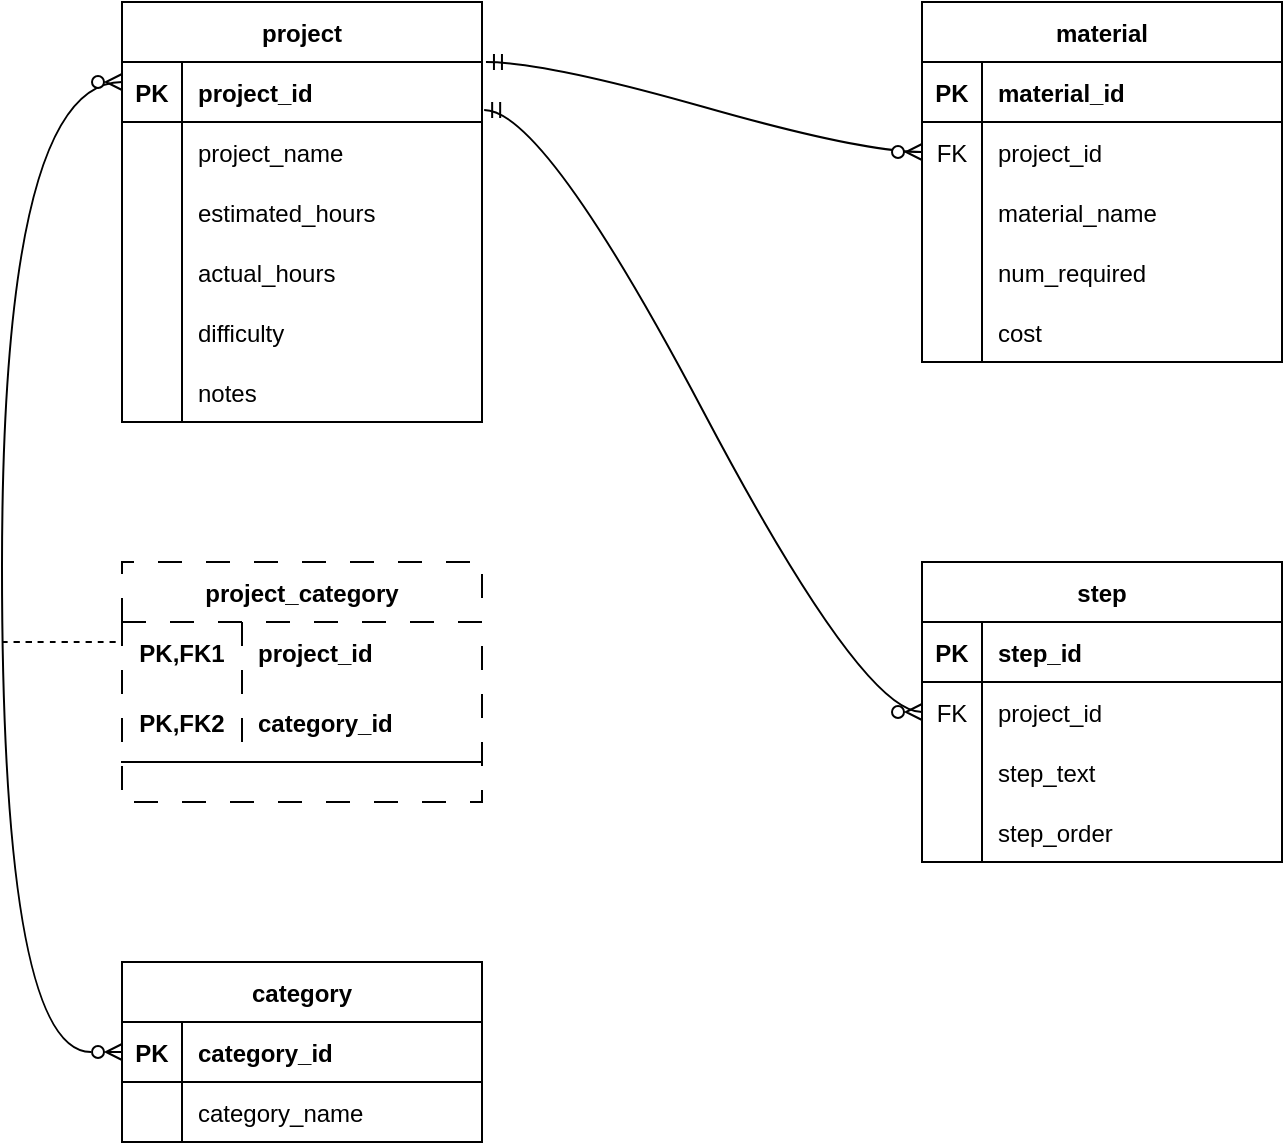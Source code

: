 <mxfile version="20.8.16" type="device"><diagram name="Page-1" id="0_Ug2_496CmFL3a3FlLI"><mxGraphModel dx="2074" dy="1204" grid="1" gridSize="10" guides="1" tooltips="1" connect="1" arrows="1" fold="1" page="1" pageScale="1" pageWidth="850" pageHeight="1100" math="0" shadow="0"><root><mxCell id="0"/><mxCell id="1" parent="0"/><mxCell id="G57qUjdT1AN_0xOUvIzc-1" value="project" style="shape=table;startSize=30;container=1;collapsible=1;childLayout=tableLayout;fixedRows=1;rowLines=0;fontStyle=1;align=center;resizeLast=1;" vertex="1" parent="1"><mxGeometry x="80" y="120" width="180" height="210" as="geometry"/></mxCell><mxCell id="G57qUjdT1AN_0xOUvIzc-2" value="" style="shape=tableRow;horizontal=0;startSize=0;swimlaneHead=0;swimlaneBody=0;fillColor=none;collapsible=0;dropTarget=0;points=[[0,0.5],[1,0.5]];portConstraint=eastwest;top=0;left=0;right=0;bottom=1;" vertex="1" parent="G57qUjdT1AN_0xOUvIzc-1"><mxGeometry y="30" width="180" height="30" as="geometry"/></mxCell><mxCell id="G57qUjdT1AN_0xOUvIzc-3" value="PK" style="shape=partialRectangle;connectable=0;fillColor=none;top=0;left=0;bottom=0;right=0;fontStyle=1;overflow=hidden;" vertex="1" parent="G57qUjdT1AN_0xOUvIzc-2"><mxGeometry width="30" height="30" as="geometry"><mxRectangle width="30" height="30" as="alternateBounds"/></mxGeometry></mxCell><mxCell id="G57qUjdT1AN_0xOUvIzc-4" value="project_id" style="shape=partialRectangle;connectable=0;fillColor=none;top=0;left=0;bottom=0;right=0;align=left;spacingLeft=6;fontStyle=1;overflow=hidden;" vertex="1" parent="G57qUjdT1AN_0xOUvIzc-2"><mxGeometry x="30" width="150" height="30" as="geometry"><mxRectangle width="150" height="30" as="alternateBounds"/></mxGeometry></mxCell><mxCell id="G57qUjdT1AN_0xOUvIzc-5" value="" style="shape=tableRow;horizontal=0;startSize=0;swimlaneHead=0;swimlaneBody=0;fillColor=none;collapsible=0;dropTarget=0;points=[[0,0.5],[1,0.5]];portConstraint=eastwest;top=0;left=0;right=0;bottom=0;" vertex="1" parent="G57qUjdT1AN_0xOUvIzc-1"><mxGeometry y="60" width="180" height="30" as="geometry"/></mxCell><mxCell id="G57qUjdT1AN_0xOUvIzc-6" value="" style="shape=partialRectangle;connectable=0;fillColor=none;top=0;left=0;bottom=0;right=0;editable=1;overflow=hidden;" vertex="1" parent="G57qUjdT1AN_0xOUvIzc-5"><mxGeometry width="30" height="30" as="geometry"><mxRectangle width="30" height="30" as="alternateBounds"/></mxGeometry></mxCell><mxCell id="G57qUjdT1AN_0xOUvIzc-7" value="project_name" style="shape=partialRectangle;connectable=0;fillColor=none;top=0;left=0;bottom=0;right=0;align=left;spacingLeft=6;overflow=hidden;" vertex="1" parent="G57qUjdT1AN_0xOUvIzc-5"><mxGeometry x="30" width="150" height="30" as="geometry"><mxRectangle width="150" height="30" as="alternateBounds"/></mxGeometry></mxCell><mxCell id="G57qUjdT1AN_0xOUvIzc-8" value="" style="shape=tableRow;horizontal=0;startSize=0;swimlaneHead=0;swimlaneBody=0;fillColor=none;collapsible=0;dropTarget=0;points=[[0,0.5],[1,0.5]];portConstraint=eastwest;top=0;left=0;right=0;bottom=0;" vertex="1" parent="G57qUjdT1AN_0xOUvIzc-1"><mxGeometry y="90" width="180" height="30" as="geometry"/></mxCell><mxCell id="G57qUjdT1AN_0xOUvIzc-9" value="" style="shape=partialRectangle;connectable=0;fillColor=none;top=0;left=0;bottom=0;right=0;editable=1;overflow=hidden;" vertex="1" parent="G57qUjdT1AN_0xOUvIzc-8"><mxGeometry width="30" height="30" as="geometry"><mxRectangle width="30" height="30" as="alternateBounds"/></mxGeometry></mxCell><mxCell id="G57qUjdT1AN_0xOUvIzc-10" value="estimated_hours" style="shape=partialRectangle;connectable=0;fillColor=none;top=0;left=0;bottom=0;right=0;align=left;spacingLeft=6;overflow=hidden;" vertex="1" parent="G57qUjdT1AN_0xOUvIzc-8"><mxGeometry x="30" width="150" height="30" as="geometry"><mxRectangle width="150" height="30" as="alternateBounds"/></mxGeometry></mxCell><mxCell id="G57qUjdT1AN_0xOUvIzc-11" value="" style="shape=tableRow;horizontal=0;startSize=0;swimlaneHead=0;swimlaneBody=0;fillColor=none;collapsible=0;dropTarget=0;points=[[0,0.5],[1,0.5]];portConstraint=eastwest;top=0;left=0;right=0;bottom=0;" vertex="1" parent="G57qUjdT1AN_0xOUvIzc-1"><mxGeometry y="120" width="180" height="30" as="geometry"/></mxCell><mxCell id="G57qUjdT1AN_0xOUvIzc-12" value="" style="shape=partialRectangle;connectable=0;fillColor=none;top=0;left=0;bottom=0;right=0;editable=1;overflow=hidden;" vertex="1" parent="G57qUjdT1AN_0xOUvIzc-11"><mxGeometry width="30" height="30" as="geometry"><mxRectangle width="30" height="30" as="alternateBounds"/></mxGeometry></mxCell><mxCell id="G57qUjdT1AN_0xOUvIzc-13" value="actual_hours" style="shape=partialRectangle;connectable=0;fillColor=none;top=0;left=0;bottom=0;right=0;align=left;spacingLeft=6;overflow=hidden;strokeWidth=3;" vertex="1" parent="G57qUjdT1AN_0xOUvIzc-11"><mxGeometry x="30" width="150" height="30" as="geometry"><mxRectangle width="150" height="30" as="alternateBounds"/></mxGeometry></mxCell><mxCell id="G57qUjdT1AN_0xOUvIzc-17" style="shape=tableRow;horizontal=0;startSize=0;swimlaneHead=0;swimlaneBody=0;fillColor=none;collapsible=0;dropTarget=0;points=[[0,0.5],[1,0.5]];portConstraint=eastwest;top=0;left=0;right=0;bottom=0;" vertex="1" parent="G57qUjdT1AN_0xOUvIzc-1"><mxGeometry y="150" width="180" height="30" as="geometry"/></mxCell><mxCell id="G57qUjdT1AN_0xOUvIzc-18" style="shape=partialRectangle;connectable=0;fillColor=none;top=0;left=0;bottom=0;right=0;editable=1;overflow=hidden;" vertex="1" parent="G57qUjdT1AN_0xOUvIzc-17"><mxGeometry width="30" height="30" as="geometry"><mxRectangle width="30" height="30" as="alternateBounds"/></mxGeometry></mxCell><mxCell id="G57qUjdT1AN_0xOUvIzc-19" value="difficulty" style="shape=partialRectangle;connectable=0;fillColor=none;top=0;left=0;bottom=0;right=0;align=left;spacingLeft=6;overflow=hidden;" vertex="1" parent="G57qUjdT1AN_0xOUvIzc-17"><mxGeometry x="30" width="150" height="30" as="geometry"><mxRectangle width="150" height="30" as="alternateBounds"/></mxGeometry></mxCell><mxCell id="G57qUjdT1AN_0xOUvIzc-14" style="shape=tableRow;horizontal=0;startSize=0;swimlaneHead=0;swimlaneBody=0;fillColor=none;collapsible=0;dropTarget=0;points=[[0,0.5],[1,0.5]];portConstraint=eastwest;top=0;left=0;right=0;bottom=0;" vertex="1" parent="G57qUjdT1AN_0xOUvIzc-1"><mxGeometry y="180" width="180" height="30" as="geometry"/></mxCell><mxCell id="G57qUjdT1AN_0xOUvIzc-15" style="shape=partialRectangle;connectable=0;fillColor=none;top=0;left=0;bottom=0;right=0;editable=1;overflow=hidden;" vertex="1" parent="G57qUjdT1AN_0xOUvIzc-14"><mxGeometry width="30" height="30" as="geometry"><mxRectangle width="30" height="30" as="alternateBounds"/></mxGeometry></mxCell><mxCell id="G57qUjdT1AN_0xOUvIzc-16" value="notes" style="shape=partialRectangle;connectable=0;fillColor=none;top=0;left=0;bottom=0;right=0;align=left;spacingLeft=6;overflow=hidden;" vertex="1" parent="G57qUjdT1AN_0xOUvIzc-14"><mxGeometry x="30" width="150" height="30" as="geometry"><mxRectangle width="150" height="30" as="alternateBounds"/></mxGeometry></mxCell><mxCell id="G57qUjdT1AN_0xOUvIzc-33" value="project_category" style="shape=table;startSize=30;container=1;collapsible=1;childLayout=tableLayout;fixedRows=1;rowLines=0;fontStyle=1;align=center;resizeLast=1;dashed=1;dashPattern=12 12;" vertex="1" parent="1"><mxGeometry x="80" y="400" width="180" height="120" as="geometry"/></mxCell><mxCell id="G57qUjdT1AN_0xOUvIzc-34" value="" style="shape=tableRow;horizontal=0;startSize=0;swimlaneHead=0;swimlaneBody=0;fillColor=none;collapsible=0;dropTarget=0;points=[[0,0.5],[1,0.5]];portConstraint=eastwest;top=0;left=0;right=0;bottom=0;" vertex="1" parent="G57qUjdT1AN_0xOUvIzc-33"><mxGeometry y="30" width="180" height="30" as="geometry"/></mxCell><mxCell id="G57qUjdT1AN_0xOUvIzc-35" value="PK,FK1" style="shape=partialRectangle;connectable=0;fillColor=none;top=0;left=0;bottom=0;right=0;fontStyle=1;overflow=hidden;" vertex="1" parent="G57qUjdT1AN_0xOUvIzc-34"><mxGeometry width="60" height="30" as="geometry"><mxRectangle width="60" height="30" as="alternateBounds"/></mxGeometry></mxCell><mxCell id="G57qUjdT1AN_0xOUvIzc-36" value="project_id" style="shape=partialRectangle;connectable=0;fillColor=none;top=0;left=0;bottom=0;right=0;align=left;spacingLeft=6;fontStyle=1;overflow=hidden;" vertex="1" parent="G57qUjdT1AN_0xOUvIzc-34"><mxGeometry x="60" width="120" height="30" as="geometry"><mxRectangle width="120" height="30" as="alternateBounds"/></mxGeometry></mxCell><mxCell id="G57qUjdT1AN_0xOUvIzc-37" value="" style="shape=tableRow;horizontal=0;startSize=0;swimlaneHead=0;swimlaneBody=0;fillColor=none;collapsible=0;dropTarget=0;points=[[0,0.5],[1,0.5]];portConstraint=eastwest;top=0;left=0;right=0;bottom=1;" vertex="1" parent="G57qUjdT1AN_0xOUvIzc-33"><mxGeometry y="60" width="180" height="40" as="geometry"/></mxCell><mxCell id="G57qUjdT1AN_0xOUvIzc-38" value="PK,FK2" style="shape=partialRectangle;connectable=0;fillColor=none;top=0;left=0;bottom=0;right=0;fontStyle=1;overflow=hidden;" vertex="1" parent="G57qUjdT1AN_0xOUvIzc-37"><mxGeometry width="60" height="40" as="geometry"><mxRectangle width="60" height="40" as="alternateBounds"/></mxGeometry></mxCell><mxCell id="G57qUjdT1AN_0xOUvIzc-39" value="category_id" style="shape=partialRectangle;connectable=0;fillColor=none;top=0;left=0;bottom=0;right=0;align=left;spacingLeft=6;fontStyle=1;overflow=hidden;" vertex="1" parent="G57qUjdT1AN_0xOUvIzc-37"><mxGeometry x="60" width="120" height="40" as="geometry"><mxRectangle width="120" height="40" as="alternateBounds"/></mxGeometry></mxCell><mxCell id="G57qUjdT1AN_0xOUvIzc-60" value="category" style="shape=table;startSize=30;container=1;collapsible=1;childLayout=tableLayout;fixedRows=1;rowLines=0;fontStyle=1;align=center;resizeLast=1;strokeWidth=1;" vertex="1" parent="1"><mxGeometry x="80" y="600" width="180" height="90" as="geometry"/></mxCell><mxCell id="G57qUjdT1AN_0xOUvIzc-61" value="" style="shape=tableRow;horizontal=0;startSize=0;swimlaneHead=0;swimlaneBody=0;fillColor=none;collapsible=0;dropTarget=0;points=[[0,0.5],[1,0.5]];portConstraint=eastwest;top=0;left=0;right=0;bottom=1;" vertex="1" parent="G57qUjdT1AN_0xOUvIzc-60"><mxGeometry y="30" width="180" height="30" as="geometry"/></mxCell><mxCell id="G57qUjdT1AN_0xOUvIzc-62" value="PK" style="shape=partialRectangle;connectable=0;fillColor=none;top=0;left=0;bottom=0;right=0;fontStyle=1;overflow=hidden;" vertex="1" parent="G57qUjdT1AN_0xOUvIzc-61"><mxGeometry width="30" height="30" as="geometry"><mxRectangle width="30" height="30" as="alternateBounds"/></mxGeometry></mxCell><mxCell id="G57qUjdT1AN_0xOUvIzc-63" value="category_id" style="shape=partialRectangle;connectable=0;fillColor=none;top=0;left=0;bottom=0;right=0;align=left;spacingLeft=6;fontStyle=1;overflow=hidden;" vertex="1" parent="G57qUjdT1AN_0xOUvIzc-61"><mxGeometry x="30" width="150" height="30" as="geometry"><mxRectangle width="150" height="30" as="alternateBounds"/></mxGeometry></mxCell><mxCell id="G57qUjdT1AN_0xOUvIzc-64" value="" style="shape=tableRow;horizontal=0;startSize=0;swimlaneHead=0;swimlaneBody=0;fillColor=none;collapsible=0;dropTarget=0;points=[[0,0.5],[1,0.5]];portConstraint=eastwest;top=0;left=0;right=0;bottom=0;" vertex="1" parent="G57qUjdT1AN_0xOUvIzc-60"><mxGeometry y="60" width="180" height="30" as="geometry"/></mxCell><mxCell id="G57qUjdT1AN_0xOUvIzc-65" value="" style="shape=partialRectangle;connectable=0;fillColor=none;top=0;left=0;bottom=0;right=0;editable=1;overflow=hidden;" vertex="1" parent="G57qUjdT1AN_0xOUvIzc-64"><mxGeometry width="30" height="30" as="geometry"><mxRectangle width="30" height="30" as="alternateBounds"/></mxGeometry></mxCell><mxCell id="G57qUjdT1AN_0xOUvIzc-66" value="category_name" style="shape=partialRectangle;connectable=0;fillColor=none;top=0;left=0;bottom=0;right=0;align=left;spacingLeft=6;overflow=hidden;" vertex="1" parent="G57qUjdT1AN_0xOUvIzc-64"><mxGeometry x="30" width="150" height="30" as="geometry"><mxRectangle width="150" height="30" as="alternateBounds"/></mxGeometry></mxCell><mxCell id="G57qUjdT1AN_0xOUvIzc-112" value="step" style="shape=table;startSize=30;container=1;collapsible=1;childLayout=tableLayout;fixedRows=1;rowLines=0;fontStyle=1;align=center;resizeLast=1;strokeWidth=1;" vertex="1" parent="1"><mxGeometry x="480" y="400" width="180" height="150" as="geometry"/></mxCell><mxCell id="G57qUjdT1AN_0xOUvIzc-113" value="" style="shape=tableRow;horizontal=0;startSize=0;swimlaneHead=0;swimlaneBody=0;fillColor=none;collapsible=0;dropTarget=0;points=[[0,0.5],[1,0.5]];portConstraint=eastwest;top=0;left=0;right=0;bottom=1;strokeWidth=1;" vertex="1" parent="G57qUjdT1AN_0xOUvIzc-112"><mxGeometry y="30" width="180" height="30" as="geometry"/></mxCell><mxCell id="G57qUjdT1AN_0xOUvIzc-114" value="PK" style="shape=partialRectangle;connectable=0;fillColor=none;top=0;left=0;bottom=0;right=0;fontStyle=1;overflow=hidden;strokeWidth=1;" vertex="1" parent="G57qUjdT1AN_0xOUvIzc-113"><mxGeometry width="30" height="30" as="geometry"><mxRectangle width="30" height="30" as="alternateBounds"/></mxGeometry></mxCell><mxCell id="G57qUjdT1AN_0xOUvIzc-115" value="step_id" style="shape=partialRectangle;connectable=0;fillColor=none;top=0;left=0;bottom=0;right=0;align=left;spacingLeft=6;fontStyle=1;overflow=hidden;strokeWidth=1;" vertex="1" parent="G57qUjdT1AN_0xOUvIzc-113"><mxGeometry x="30" width="150" height="30" as="geometry"><mxRectangle width="150" height="30" as="alternateBounds"/></mxGeometry></mxCell><mxCell id="G57qUjdT1AN_0xOUvIzc-116" value="" style="shape=tableRow;horizontal=0;startSize=0;swimlaneHead=0;swimlaneBody=0;fillColor=none;collapsible=0;dropTarget=0;points=[[0,0.5],[1,0.5]];portConstraint=eastwest;top=0;left=0;right=0;bottom=0;strokeWidth=1;" vertex="1" parent="G57qUjdT1AN_0xOUvIzc-112"><mxGeometry y="60" width="180" height="30" as="geometry"/></mxCell><mxCell id="G57qUjdT1AN_0xOUvIzc-117" value="FK" style="shape=partialRectangle;connectable=0;fillColor=none;top=0;left=0;bottom=0;right=0;editable=1;overflow=hidden;strokeWidth=1;" vertex="1" parent="G57qUjdT1AN_0xOUvIzc-116"><mxGeometry width="30" height="30" as="geometry"><mxRectangle width="30" height="30" as="alternateBounds"/></mxGeometry></mxCell><mxCell id="G57qUjdT1AN_0xOUvIzc-118" value="project_id" style="shape=partialRectangle;connectable=0;fillColor=none;top=0;left=0;bottom=0;right=0;align=left;spacingLeft=6;overflow=hidden;strokeWidth=1;" vertex="1" parent="G57qUjdT1AN_0xOUvIzc-116"><mxGeometry x="30" width="150" height="30" as="geometry"><mxRectangle width="150" height="30" as="alternateBounds"/></mxGeometry></mxCell><mxCell id="G57qUjdT1AN_0xOUvIzc-119" value="" style="shape=tableRow;horizontal=0;startSize=0;swimlaneHead=0;swimlaneBody=0;fillColor=none;collapsible=0;dropTarget=0;points=[[0,0.5],[1,0.5]];portConstraint=eastwest;top=0;left=0;right=0;bottom=0;strokeWidth=1;" vertex="1" parent="G57qUjdT1AN_0xOUvIzc-112"><mxGeometry y="90" width="180" height="30" as="geometry"/></mxCell><mxCell id="G57qUjdT1AN_0xOUvIzc-120" value="" style="shape=partialRectangle;connectable=0;fillColor=none;top=0;left=0;bottom=0;right=0;editable=1;overflow=hidden;strokeWidth=1;" vertex="1" parent="G57qUjdT1AN_0xOUvIzc-119"><mxGeometry width="30" height="30" as="geometry"><mxRectangle width="30" height="30" as="alternateBounds"/></mxGeometry></mxCell><mxCell id="G57qUjdT1AN_0xOUvIzc-121" value="step_text" style="shape=partialRectangle;connectable=0;fillColor=none;top=0;left=0;bottom=0;right=0;align=left;spacingLeft=6;overflow=hidden;strokeWidth=1;" vertex="1" parent="G57qUjdT1AN_0xOUvIzc-119"><mxGeometry x="30" width="150" height="30" as="geometry"><mxRectangle width="150" height="30" as="alternateBounds"/></mxGeometry></mxCell><mxCell id="G57qUjdT1AN_0xOUvIzc-122" value="" style="shape=tableRow;horizontal=0;startSize=0;swimlaneHead=0;swimlaneBody=0;fillColor=none;collapsible=0;dropTarget=0;points=[[0,0.5],[1,0.5]];portConstraint=eastwest;top=0;left=0;right=0;bottom=0;strokeWidth=1;" vertex="1" parent="G57qUjdT1AN_0xOUvIzc-112"><mxGeometry y="120" width="180" height="30" as="geometry"/></mxCell><mxCell id="G57qUjdT1AN_0xOUvIzc-123" value="" style="shape=partialRectangle;connectable=0;fillColor=none;top=0;left=0;bottom=0;right=0;editable=1;overflow=hidden;strokeWidth=1;" vertex="1" parent="G57qUjdT1AN_0xOUvIzc-122"><mxGeometry width="30" height="30" as="geometry"><mxRectangle width="30" height="30" as="alternateBounds"/></mxGeometry></mxCell><mxCell id="G57qUjdT1AN_0xOUvIzc-124" value="step_order" style="shape=partialRectangle;connectable=0;fillColor=none;top=0;left=0;bottom=0;right=0;align=left;spacingLeft=6;overflow=hidden;strokeWidth=1;" vertex="1" parent="G57qUjdT1AN_0xOUvIzc-122"><mxGeometry x="30" width="150" height="30" as="geometry"><mxRectangle width="150" height="30" as="alternateBounds"/></mxGeometry></mxCell><mxCell id="G57qUjdT1AN_0xOUvIzc-125" value="material" style="shape=table;startSize=30;container=1;collapsible=1;childLayout=tableLayout;fixedRows=1;rowLines=0;fontStyle=1;align=center;resizeLast=1;strokeWidth=1;" vertex="1" parent="1"><mxGeometry x="480" y="120" width="180" height="180" as="geometry"/></mxCell><mxCell id="G57qUjdT1AN_0xOUvIzc-126" value="" style="shape=tableRow;horizontal=0;startSize=0;swimlaneHead=0;swimlaneBody=0;fillColor=none;collapsible=0;dropTarget=0;points=[[0,0.5],[1,0.5]];portConstraint=eastwest;top=0;left=0;right=0;bottom=1;strokeWidth=1;" vertex="1" parent="G57qUjdT1AN_0xOUvIzc-125"><mxGeometry y="30" width="180" height="30" as="geometry"/></mxCell><mxCell id="G57qUjdT1AN_0xOUvIzc-127" value="PK" style="shape=partialRectangle;connectable=0;fillColor=none;top=0;left=0;bottom=0;right=0;fontStyle=1;overflow=hidden;strokeWidth=1;" vertex="1" parent="G57qUjdT1AN_0xOUvIzc-126"><mxGeometry width="30" height="30" as="geometry"><mxRectangle width="30" height="30" as="alternateBounds"/></mxGeometry></mxCell><mxCell id="G57qUjdT1AN_0xOUvIzc-128" value="material_id" style="shape=partialRectangle;connectable=0;fillColor=none;top=0;left=0;bottom=0;right=0;align=left;spacingLeft=6;fontStyle=1;overflow=hidden;strokeWidth=1;" vertex="1" parent="G57qUjdT1AN_0xOUvIzc-126"><mxGeometry x="30" width="150" height="30" as="geometry"><mxRectangle width="150" height="30" as="alternateBounds"/></mxGeometry></mxCell><mxCell id="G57qUjdT1AN_0xOUvIzc-129" value="" style="shape=tableRow;horizontal=0;startSize=0;swimlaneHead=0;swimlaneBody=0;fillColor=none;collapsible=0;dropTarget=0;points=[[0,0.5],[1,0.5]];portConstraint=eastwest;top=0;left=0;right=0;bottom=0;strokeWidth=1;" vertex="1" parent="G57qUjdT1AN_0xOUvIzc-125"><mxGeometry y="60" width="180" height="30" as="geometry"/></mxCell><mxCell id="G57qUjdT1AN_0xOUvIzc-130" value="FK" style="shape=partialRectangle;connectable=0;fillColor=none;top=0;left=0;bottom=0;right=0;editable=1;overflow=hidden;strokeWidth=1;" vertex="1" parent="G57qUjdT1AN_0xOUvIzc-129"><mxGeometry width="30" height="30" as="geometry"><mxRectangle width="30" height="30" as="alternateBounds"/></mxGeometry></mxCell><mxCell id="G57qUjdT1AN_0xOUvIzc-131" value="project_id" style="shape=partialRectangle;connectable=0;fillColor=none;top=0;left=0;bottom=0;right=0;align=left;spacingLeft=6;overflow=hidden;strokeWidth=1;" vertex="1" parent="G57qUjdT1AN_0xOUvIzc-129"><mxGeometry x="30" width="150" height="30" as="geometry"><mxRectangle width="150" height="30" as="alternateBounds"/></mxGeometry></mxCell><mxCell id="G57qUjdT1AN_0xOUvIzc-132" value="" style="shape=tableRow;horizontal=0;startSize=0;swimlaneHead=0;swimlaneBody=0;fillColor=none;collapsible=0;dropTarget=0;points=[[0,0.5],[1,0.5]];portConstraint=eastwest;top=0;left=0;right=0;bottom=0;strokeWidth=1;" vertex="1" parent="G57qUjdT1AN_0xOUvIzc-125"><mxGeometry y="90" width="180" height="30" as="geometry"/></mxCell><mxCell id="G57qUjdT1AN_0xOUvIzc-133" value="" style="shape=partialRectangle;connectable=0;fillColor=none;top=0;left=0;bottom=0;right=0;editable=1;overflow=hidden;strokeWidth=1;" vertex="1" parent="G57qUjdT1AN_0xOUvIzc-132"><mxGeometry width="30" height="30" as="geometry"><mxRectangle width="30" height="30" as="alternateBounds"/></mxGeometry></mxCell><mxCell id="G57qUjdT1AN_0xOUvIzc-134" value="material_name" style="shape=partialRectangle;connectable=0;fillColor=none;top=0;left=0;bottom=0;right=0;align=left;spacingLeft=6;overflow=hidden;strokeWidth=1;" vertex="1" parent="G57qUjdT1AN_0xOUvIzc-132"><mxGeometry x="30" width="150" height="30" as="geometry"><mxRectangle width="150" height="30" as="alternateBounds"/></mxGeometry></mxCell><mxCell id="G57qUjdT1AN_0xOUvIzc-135" value="" style="shape=tableRow;horizontal=0;startSize=0;swimlaneHead=0;swimlaneBody=0;fillColor=none;collapsible=0;dropTarget=0;points=[[0,0.5],[1,0.5]];portConstraint=eastwest;top=0;left=0;right=0;bottom=0;strokeWidth=1;" vertex="1" parent="G57qUjdT1AN_0xOUvIzc-125"><mxGeometry y="120" width="180" height="30" as="geometry"/></mxCell><mxCell id="G57qUjdT1AN_0xOUvIzc-136" value="" style="shape=partialRectangle;connectable=0;fillColor=none;top=0;left=0;bottom=0;right=0;editable=1;overflow=hidden;strokeWidth=1;" vertex="1" parent="G57qUjdT1AN_0xOUvIzc-135"><mxGeometry width="30" height="30" as="geometry"><mxRectangle width="30" height="30" as="alternateBounds"/></mxGeometry></mxCell><mxCell id="G57qUjdT1AN_0xOUvIzc-137" value="num_required" style="shape=partialRectangle;connectable=0;fillColor=none;top=0;left=0;bottom=0;right=0;align=left;spacingLeft=6;overflow=hidden;strokeWidth=1;" vertex="1" parent="G57qUjdT1AN_0xOUvIzc-135"><mxGeometry x="30" width="150" height="30" as="geometry"><mxRectangle width="150" height="30" as="alternateBounds"/></mxGeometry></mxCell><mxCell id="G57qUjdT1AN_0xOUvIzc-138" style="shape=tableRow;horizontal=0;startSize=0;swimlaneHead=0;swimlaneBody=0;fillColor=none;collapsible=0;dropTarget=0;points=[[0,0.5],[1,0.5]];portConstraint=eastwest;top=0;left=0;right=0;bottom=0;strokeWidth=1;" vertex="1" parent="G57qUjdT1AN_0xOUvIzc-125"><mxGeometry y="150" width="180" height="30" as="geometry"/></mxCell><mxCell id="G57qUjdT1AN_0xOUvIzc-139" style="shape=partialRectangle;connectable=0;fillColor=none;top=0;left=0;bottom=0;right=0;editable=1;overflow=hidden;strokeWidth=1;" vertex="1" parent="G57qUjdT1AN_0xOUvIzc-138"><mxGeometry width="30" height="30" as="geometry"><mxRectangle width="30" height="30" as="alternateBounds"/></mxGeometry></mxCell><mxCell id="G57qUjdT1AN_0xOUvIzc-140" value="cost" style="shape=partialRectangle;connectable=0;fillColor=none;top=0;left=0;bottom=0;right=0;align=left;spacingLeft=6;overflow=hidden;strokeWidth=1;" vertex="1" parent="G57qUjdT1AN_0xOUvIzc-138"><mxGeometry x="30" width="150" height="30" as="geometry"><mxRectangle width="150" height="30" as="alternateBounds"/></mxGeometry></mxCell><mxCell id="G57qUjdT1AN_0xOUvIzc-141" value="" style="fontSize=12;html=1;endArrow=ERzeroToMany;endFill=1;rounded=0;exitX=0;exitY=0.5;exitDx=0;exitDy=0;startArrow=ERzeroToMany;startFill=0;edgeStyle=orthogonalEdgeStyle;curved=1;" edge="1" parent="1" source="G57qUjdT1AN_0xOUvIzc-61"><mxGeometry width="100" height="100" relative="1" as="geometry"><mxPoint x="-20" y="260" as="sourcePoint"/><mxPoint x="80" y="160" as="targetPoint"/><Array as="points"><mxPoint x="20" y="645"/><mxPoint x="20" y="160"/></Array></mxGeometry></mxCell><mxCell id="G57qUjdT1AN_0xOUvIzc-142" value="" style="endArrow=none;html=1;rounded=0;curved=1;dashed=1;" edge="1" parent="1"><mxGeometry relative="1" as="geometry"><mxPoint x="20" y="440" as="sourcePoint"/><mxPoint x="80" y="440" as="targetPoint"/></mxGeometry></mxCell><mxCell id="G57qUjdT1AN_0xOUvIzc-143" value="" style="edgeStyle=entityRelationEdgeStyle;fontSize=12;html=1;endArrow=ERzeroToMany;endFill=1;rounded=0;curved=1;exitX=1.011;exitY=0;exitDx=0;exitDy=0;exitPerimeter=0;entryX=0;entryY=0.5;entryDx=0;entryDy=0;startArrow=ERmandOne;startFill=0;" edge="1" parent="1" source="G57qUjdT1AN_0xOUvIzc-2" target="G57qUjdT1AN_0xOUvIzc-129"><mxGeometry width="100" height="100" relative="1" as="geometry"><mxPoint x="300" y="260" as="sourcePoint"/><mxPoint x="400" y="160" as="targetPoint"/></mxGeometry></mxCell><mxCell id="G57qUjdT1AN_0xOUvIzc-144" value="" style="edgeStyle=entityRelationEdgeStyle;fontSize=12;html=1;endArrow=ERzeroToMany;endFill=1;rounded=0;curved=1;entryX=0;entryY=0.5;entryDx=0;entryDy=0;exitX=1.006;exitY=0.8;exitDx=0;exitDy=0;exitPerimeter=0;startArrow=ERmandOne;startFill=0;" edge="1" parent="1" source="G57qUjdT1AN_0xOUvIzc-2" target="G57qUjdT1AN_0xOUvIzc-116"><mxGeometry width="100" height="100" relative="1" as="geometry"><mxPoint x="310" y="400" as="sourcePoint"/><mxPoint x="410" y="300" as="targetPoint"/></mxGeometry></mxCell></root></mxGraphModel></diagram></mxfile>